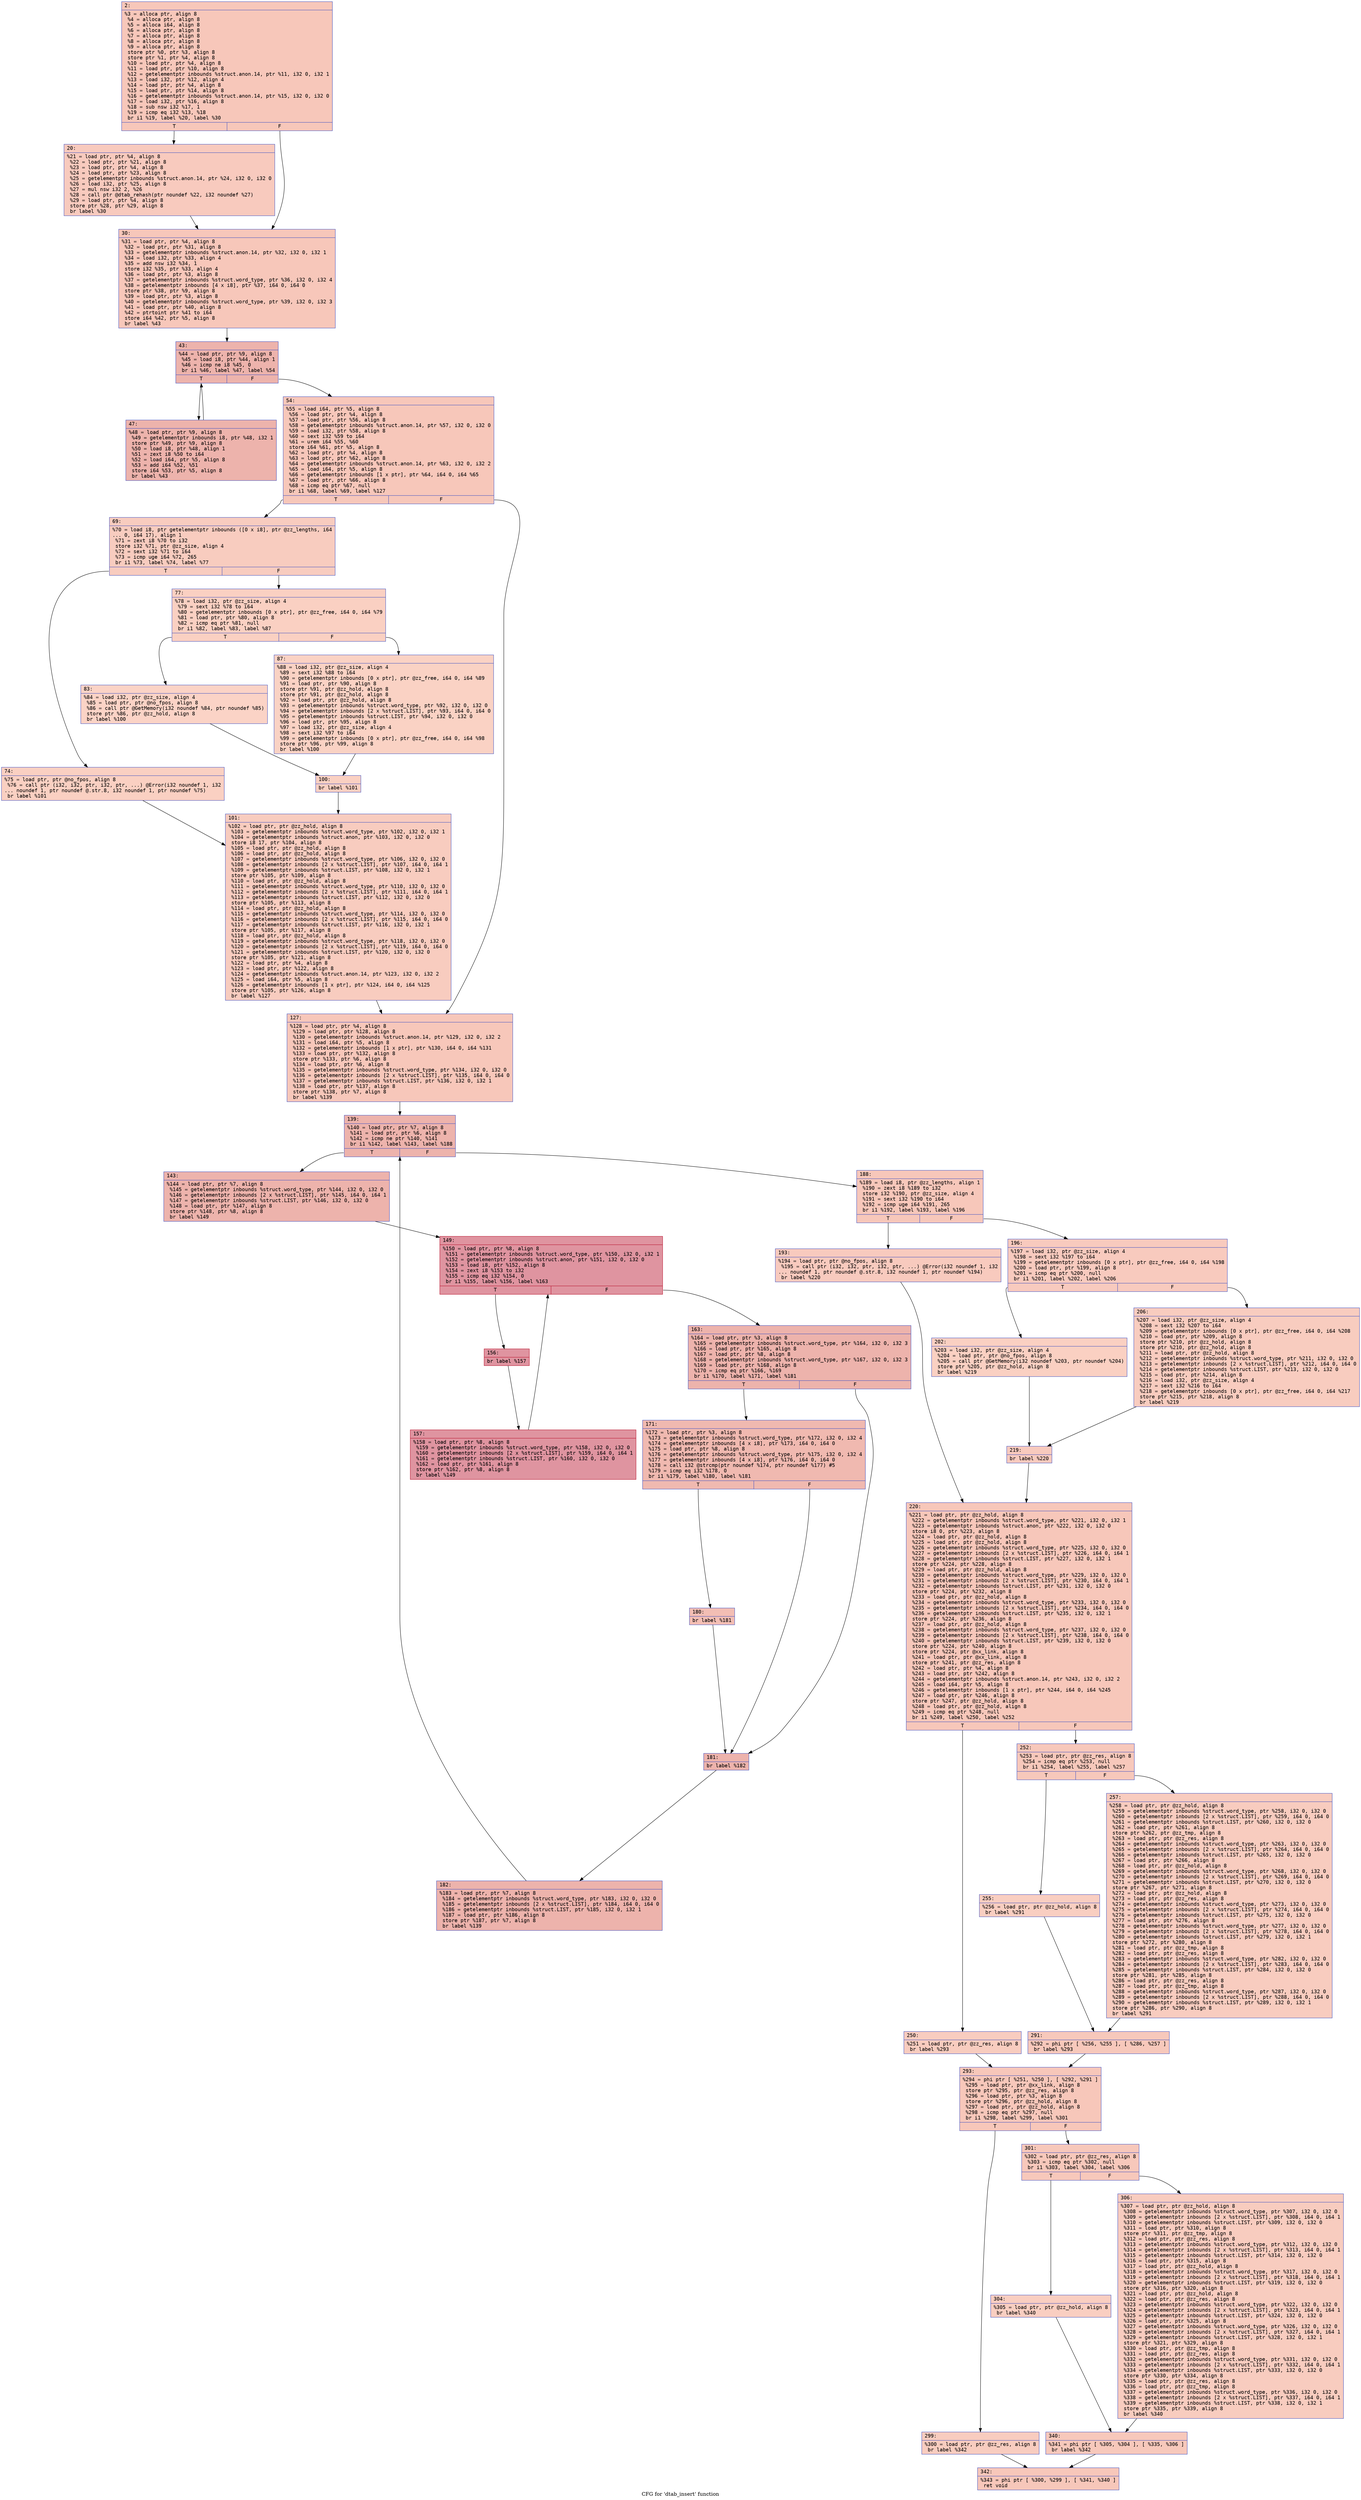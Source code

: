 digraph "CFG for 'dtab_insert' function" {
	label="CFG for 'dtab_insert' function";

	Node0x60000388e1c0 [shape=record,color="#3d50c3ff", style=filled, fillcolor="#ec7f6370" fontname="Courier",label="{2:\l|  %3 = alloca ptr, align 8\l  %4 = alloca ptr, align 8\l  %5 = alloca i64, align 8\l  %6 = alloca ptr, align 8\l  %7 = alloca ptr, align 8\l  %8 = alloca ptr, align 8\l  %9 = alloca ptr, align 8\l  store ptr %0, ptr %3, align 8\l  store ptr %1, ptr %4, align 8\l  %10 = load ptr, ptr %4, align 8\l  %11 = load ptr, ptr %10, align 8\l  %12 = getelementptr inbounds %struct.anon.14, ptr %11, i32 0, i32 1\l  %13 = load i32, ptr %12, align 4\l  %14 = load ptr, ptr %4, align 8\l  %15 = load ptr, ptr %14, align 8\l  %16 = getelementptr inbounds %struct.anon.14, ptr %15, i32 0, i32 0\l  %17 = load i32, ptr %16, align 8\l  %18 = sub nsw i32 %17, 1\l  %19 = icmp eq i32 %13, %18\l  br i1 %19, label %20, label %30\l|{<s0>T|<s1>F}}"];
	Node0x60000388e1c0:s0 -> Node0x60000388e210[tooltip="2 -> 20\nProbability 50.00%" ];
	Node0x60000388e1c0:s1 -> Node0x60000388e260[tooltip="2 -> 30\nProbability 50.00%" ];
	Node0x60000388e210 [shape=record,color="#3d50c3ff", style=filled, fillcolor="#ef886b70" fontname="Courier",label="{20:\l|  %21 = load ptr, ptr %4, align 8\l  %22 = load ptr, ptr %21, align 8\l  %23 = load ptr, ptr %4, align 8\l  %24 = load ptr, ptr %23, align 8\l  %25 = getelementptr inbounds %struct.anon.14, ptr %24, i32 0, i32 0\l  %26 = load i32, ptr %25, align 8\l  %27 = mul nsw i32 2, %26\l  %28 = call ptr @dtab_rehash(ptr noundef %22, i32 noundef %27)\l  %29 = load ptr, ptr %4, align 8\l  store ptr %28, ptr %29, align 8\l  br label %30\l}"];
	Node0x60000388e210 -> Node0x60000388e260[tooltip="20 -> 30\nProbability 100.00%" ];
	Node0x60000388e260 [shape=record,color="#3d50c3ff", style=filled, fillcolor="#ec7f6370" fontname="Courier",label="{30:\l|  %31 = load ptr, ptr %4, align 8\l  %32 = load ptr, ptr %31, align 8\l  %33 = getelementptr inbounds %struct.anon.14, ptr %32, i32 0, i32 1\l  %34 = load i32, ptr %33, align 4\l  %35 = add nsw i32 %34, 1\l  store i32 %35, ptr %33, align 4\l  %36 = load ptr, ptr %3, align 8\l  %37 = getelementptr inbounds %struct.word_type, ptr %36, i32 0, i32 4\l  %38 = getelementptr inbounds [4 x i8], ptr %37, i64 0, i64 0\l  store ptr %38, ptr %9, align 8\l  %39 = load ptr, ptr %3, align 8\l  %40 = getelementptr inbounds %struct.word_type, ptr %39, i32 0, i32 3\l  %41 = load ptr, ptr %40, align 8\l  %42 = ptrtoint ptr %41 to i64\l  store i64 %42, ptr %5, align 8\l  br label %43\l}"];
	Node0x60000388e260 -> Node0x60000388e2b0[tooltip="30 -> 43\nProbability 100.00%" ];
	Node0x60000388e2b0 [shape=record,color="#3d50c3ff", style=filled, fillcolor="#d6524470" fontname="Courier",label="{43:\l|  %44 = load ptr, ptr %9, align 8\l  %45 = load i8, ptr %44, align 1\l  %46 = icmp ne i8 %45, 0\l  br i1 %46, label %47, label %54\l|{<s0>T|<s1>F}}"];
	Node0x60000388e2b0:s0 -> Node0x60000388e300[tooltip="43 -> 47\nProbability 96.88%" ];
	Node0x60000388e2b0:s1 -> Node0x60000388e350[tooltip="43 -> 54\nProbability 3.12%" ];
	Node0x60000388e300 [shape=record,color="#3d50c3ff", style=filled, fillcolor="#d6524470" fontname="Courier",label="{47:\l|  %48 = load ptr, ptr %9, align 8\l  %49 = getelementptr inbounds i8, ptr %48, i32 1\l  store ptr %49, ptr %9, align 8\l  %50 = load i8, ptr %48, align 1\l  %51 = zext i8 %50 to i64\l  %52 = load i64, ptr %5, align 8\l  %53 = add i64 %52, %51\l  store i64 %53, ptr %5, align 8\l  br label %43\l}"];
	Node0x60000388e300 -> Node0x60000388e2b0[tooltip="47 -> 43\nProbability 100.00%" ];
	Node0x60000388e350 [shape=record,color="#3d50c3ff", style=filled, fillcolor="#ec7f6370" fontname="Courier",label="{54:\l|  %55 = load i64, ptr %5, align 8\l  %56 = load ptr, ptr %4, align 8\l  %57 = load ptr, ptr %56, align 8\l  %58 = getelementptr inbounds %struct.anon.14, ptr %57, i32 0, i32 0\l  %59 = load i32, ptr %58, align 8\l  %60 = sext i32 %59 to i64\l  %61 = urem i64 %55, %60\l  store i64 %61, ptr %5, align 8\l  %62 = load ptr, ptr %4, align 8\l  %63 = load ptr, ptr %62, align 8\l  %64 = getelementptr inbounds %struct.anon.14, ptr %63, i32 0, i32 2\l  %65 = load i64, ptr %5, align 8\l  %66 = getelementptr inbounds [1 x ptr], ptr %64, i64 0, i64 %65\l  %67 = load ptr, ptr %66, align 8\l  %68 = icmp eq ptr %67, null\l  br i1 %68, label %69, label %127\l|{<s0>T|<s1>F}}"];
	Node0x60000388e350:s0 -> Node0x60000388e3a0[tooltip="54 -> 69\nProbability 37.50%" ];
	Node0x60000388e350:s1 -> Node0x60000388e5d0[tooltip="54 -> 127\nProbability 62.50%" ];
	Node0x60000388e3a0 [shape=record,color="#3d50c3ff", style=filled, fillcolor="#f08b6e70" fontname="Courier",label="{69:\l|  %70 = load i8, ptr getelementptr inbounds ([0 x i8], ptr @zz_lengths, i64\l... 0, i64 17), align 1\l  %71 = zext i8 %70 to i32\l  store i32 %71, ptr @zz_size, align 4\l  %72 = sext i32 %71 to i64\l  %73 = icmp uge i64 %72, 265\l  br i1 %73, label %74, label %77\l|{<s0>T|<s1>F}}"];
	Node0x60000388e3a0:s0 -> Node0x60000388e3f0[tooltip="69 -> 74\nProbability 50.00%" ];
	Node0x60000388e3a0:s1 -> Node0x60000388e440[tooltip="69 -> 77\nProbability 50.00%" ];
	Node0x60000388e3f0 [shape=record,color="#3d50c3ff", style=filled, fillcolor="#f3947570" fontname="Courier",label="{74:\l|  %75 = load ptr, ptr @no_fpos, align 8\l  %76 = call ptr (i32, i32, ptr, i32, ptr, ...) @Error(i32 noundef 1, i32\l... noundef 1, ptr noundef @.str.8, i32 noundef 1, ptr noundef %75)\l  br label %101\l}"];
	Node0x60000388e3f0 -> Node0x60000388e580[tooltip="74 -> 101\nProbability 100.00%" ];
	Node0x60000388e440 [shape=record,color="#3d50c3ff", style=filled, fillcolor="#f3947570" fontname="Courier",label="{77:\l|  %78 = load i32, ptr @zz_size, align 4\l  %79 = sext i32 %78 to i64\l  %80 = getelementptr inbounds [0 x ptr], ptr @zz_free, i64 0, i64 %79\l  %81 = load ptr, ptr %80, align 8\l  %82 = icmp eq ptr %81, null\l  br i1 %82, label %83, label %87\l|{<s0>T|<s1>F}}"];
	Node0x60000388e440:s0 -> Node0x60000388e490[tooltip="77 -> 83\nProbability 37.50%" ];
	Node0x60000388e440:s1 -> Node0x60000388e4e0[tooltip="77 -> 87\nProbability 62.50%" ];
	Node0x60000388e490 [shape=record,color="#3d50c3ff", style=filled, fillcolor="#f59c7d70" fontname="Courier",label="{83:\l|  %84 = load i32, ptr @zz_size, align 4\l  %85 = load ptr, ptr @no_fpos, align 8\l  %86 = call ptr @GetMemory(i32 noundef %84, ptr noundef %85)\l  store ptr %86, ptr @zz_hold, align 8\l  br label %100\l}"];
	Node0x60000388e490 -> Node0x60000388e530[tooltip="83 -> 100\nProbability 100.00%" ];
	Node0x60000388e4e0 [shape=record,color="#3d50c3ff", style=filled, fillcolor="#f4987a70" fontname="Courier",label="{87:\l|  %88 = load i32, ptr @zz_size, align 4\l  %89 = sext i32 %88 to i64\l  %90 = getelementptr inbounds [0 x ptr], ptr @zz_free, i64 0, i64 %89\l  %91 = load ptr, ptr %90, align 8\l  store ptr %91, ptr @zz_hold, align 8\l  store ptr %91, ptr @zz_hold, align 8\l  %92 = load ptr, ptr @zz_hold, align 8\l  %93 = getelementptr inbounds %struct.word_type, ptr %92, i32 0, i32 0\l  %94 = getelementptr inbounds [2 x %struct.LIST], ptr %93, i64 0, i64 0\l  %95 = getelementptr inbounds %struct.LIST, ptr %94, i32 0, i32 0\l  %96 = load ptr, ptr %95, align 8\l  %97 = load i32, ptr @zz_size, align 4\l  %98 = sext i32 %97 to i64\l  %99 = getelementptr inbounds [0 x ptr], ptr @zz_free, i64 0, i64 %98\l  store ptr %96, ptr %99, align 8\l  br label %100\l}"];
	Node0x60000388e4e0 -> Node0x60000388e530[tooltip="87 -> 100\nProbability 100.00%" ];
	Node0x60000388e530 [shape=record,color="#3d50c3ff", style=filled, fillcolor="#f3947570" fontname="Courier",label="{100:\l|  br label %101\l}"];
	Node0x60000388e530 -> Node0x60000388e580[tooltip="100 -> 101\nProbability 100.00%" ];
	Node0x60000388e580 [shape=record,color="#3d50c3ff", style=filled, fillcolor="#f08b6e70" fontname="Courier",label="{101:\l|  %102 = load ptr, ptr @zz_hold, align 8\l  %103 = getelementptr inbounds %struct.word_type, ptr %102, i32 0, i32 1\l  %104 = getelementptr inbounds %struct.anon, ptr %103, i32 0, i32 0\l  store i8 17, ptr %104, align 8\l  %105 = load ptr, ptr @zz_hold, align 8\l  %106 = load ptr, ptr @zz_hold, align 8\l  %107 = getelementptr inbounds %struct.word_type, ptr %106, i32 0, i32 0\l  %108 = getelementptr inbounds [2 x %struct.LIST], ptr %107, i64 0, i64 1\l  %109 = getelementptr inbounds %struct.LIST, ptr %108, i32 0, i32 1\l  store ptr %105, ptr %109, align 8\l  %110 = load ptr, ptr @zz_hold, align 8\l  %111 = getelementptr inbounds %struct.word_type, ptr %110, i32 0, i32 0\l  %112 = getelementptr inbounds [2 x %struct.LIST], ptr %111, i64 0, i64 1\l  %113 = getelementptr inbounds %struct.LIST, ptr %112, i32 0, i32 0\l  store ptr %105, ptr %113, align 8\l  %114 = load ptr, ptr @zz_hold, align 8\l  %115 = getelementptr inbounds %struct.word_type, ptr %114, i32 0, i32 0\l  %116 = getelementptr inbounds [2 x %struct.LIST], ptr %115, i64 0, i64 0\l  %117 = getelementptr inbounds %struct.LIST, ptr %116, i32 0, i32 1\l  store ptr %105, ptr %117, align 8\l  %118 = load ptr, ptr @zz_hold, align 8\l  %119 = getelementptr inbounds %struct.word_type, ptr %118, i32 0, i32 0\l  %120 = getelementptr inbounds [2 x %struct.LIST], ptr %119, i64 0, i64 0\l  %121 = getelementptr inbounds %struct.LIST, ptr %120, i32 0, i32 0\l  store ptr %105, ptr %121, align 8\l  %122 = load ptr, ptr %4, align 8\l  %123 = load ptr, ptr %122, align 8\l  %124 = getelementptr inbounds %struct.anon.14, ptr %123, i32 0, i32 2\l  %125 = load i64, ptr %5, align 8\l  %126 = getelementptr inbounds [1 x ptr], ptr %124, i64 0, i64 %125\l  store ptr %105, ptr %126, align 8\l  br label %127\l}"];
	Node0x60000388e580 -> Node0x60000388e5d0[tooltip="101 -> 127\nProbability 100.00%" ];
	Node0x60000388e5d0 [shape=record,color="#3d50c3ff", style=filled, fillcolor="#ec7f6370" fontname="Courier",label="{127:\l|  %128 = load ptr, ptr %4, align 8\l  %129 = load ptr, ptr %128, align 8\l  %130 = getelementptr inbounds %struct.anon.14, ptr %129, i32 0, i32 2\l  %131 = load i64, ptr %5, align 8\l  %132 = getelementptr inbounds [1 x ptr], ptr %130, i64 0, i64 %131\l  %133 = load ptr, ptr %132, align 8\l  store ptr %133, ptr %6, align 8\l  %134 = load ptr, ptr %6, align 8\l  %135 = getelementptr inbounds %struct.word_type, ptr %134, i32 0, i32 0\l  %136 = getelementptr inbounds [2 x %struct.LIST], ptr %135, i64 0, i64 0\l  %137 = getelementptr inbounds %struct.LIST, ptr %136, i32 0, i32 1\l  %138 = load ptr, ptr %137, align 8\l  store ptr %138, ptr %7, align 8\l  br label %139\l}"];
	Node0x60000388e5d0 -> Node0x60000388e620[tooltip="127 -> 139\nProbability 100.00%" ];
	Node0x60000388e620 [shape=record,color="#3d50c3ff", style=filled, fillcolor="#d6524470" fontname="Courier",label="{139:\l|  %140 = load ptr, ptr %7, align 8\l  %141 = load ptr, ptr %6, align 8\l  %142 = icmp ne ptr %140, %141\l  br i1 %142, label %143, label %188\l|{<s0>T|<s1>F}}"];
	Node0x60000388e620:s0 -> Node0x60000388e670[tooltip="139 -> 143\nProbability 96.88%" ];
	Node0x60000388e620:s1 -> Node0x60000388e940[tooltip="139 -> 188\nProbability 3.12%" ];
	Node0x60000388e670 [shape=record,color="#3d50c3ff", style=filled, fillcolor="#d6524470" fontname="Courier",label="{143:\l|  %144 = load ptr, ptr %7, align 8\l  %145 = getelementptr inbounds %struct.word_type, ptr %144, i32 0, i32 0\l  %146 = getelementptr inbounds [2 x %struct.LIST], ptr %145, i64 0, i64 1\l  %147 = getelementptr inbounds %struct.LIST, ptr %146, i32 0, i32 0\l  %148 = load ptr, ptr %147, align 8\l  store ptr %148, ptr %8, align 8\l  br label %149\l}"];
	Node0x60000388e670 -> Node0x60000388e6c0[tooltip="143 -> 149\nProbability 100.00%" ];
	Node0x60000388e6c0 [shape=record,color="#b70d28ff", style=filled, fillcolor="#b70d2870" fontname="Courier",label="{149:\l|  %150 = load ptr, ptr %8, align 8\l  %151 = getelementptr inbounds %struct.word_type, ptr %150, i32 0, i32 1\l  %152 = getelementptr inbounds %struct.anon, ptr %151, i32 0, i32 0\l  %153 = load i8, ptr %152, align 8\l  %154 = zext i8 %153 to i32\l  %155 = icmp eq i32 %154, 0\l  br i1 %155, label %156, label %163\l|{<s0>T|<s1>F}}"];
	Node0x60000388e6c0:s0 -> Node0x60000388e710[tooltip="149 -> 156\nProbability 96.88%" ];
	Node0x60000388e6c0:s1 -> Node0x60000388e7b0[tooltip="149 -> 163\nProbability 3.12%" ];
	Node0x60000388e710 [shape=record,color="#b70d28ff", style=filled, fillcolor="#b70d2870" fontname="Courier",label="{156:\l|  br label %157\l}"];
	Node0x60000388e710 -> Node0x60000388e760[tooltip="156 -> 157\nProbability 100.00%" ];
	Node0x60000388e760 [shape=record,color="#b70d28ff", style=filled, fillcolor="#b70d2870" fontname="Courier",label="{157:\l|  %158 = load ptr, ptr %8, align 8\l  %159 = getelementptr inbounds %struct.word_type, ptr %158, i32 0, i32 0\l  %160 = getelementptr inbounds [2 x %struct.LIST], ptr %159, i64 0, i64 1\l  %161 = getelementptr inbounds %struct.LIST, ptr %160, i32 0, i32 0\l  %162 = load ptr, ptr %161, align 8\l  store ptr %162, ptr %8, align 8\l  br label %149\l}"];
	Node0x60000388e760 -> Node0x60000388e6c0[tooltip="157 -> 149\nProbability 100.00%" ];
	Node0x60000388e7b0 [shape=record,color="#3d50c3ff", style=filled, fillcolor="#d6524470" fontname="Courier",label="{163:\l|  %164 = load ptr, ptr %3, align 8\l  %165 = getelementptr inbounds %struct.word_type, ptr %164, i32 0, i32 3\l  %166 = load ptr, ptr %165, align 8\l  %167 = load ptr, ptr %8, align 8\l  %168 = getelementptr inbounds %struct.word_type, ptr %167, i32 0, i32 3\l  %169 = load ptr, ptr %168, align 8\l  %170 = icmp eq ptr %166, %169\l  br i1 %170, label %171, label %181\l|{<s0>T|<s1>F}}"];
	Node0x60000388e7b0:s0 -> Node0x60000388e800[tooltip="163 -> 171\nProbability 37.50%" ];
	Node0x60000388e7b0:s1 -> Node0x60000388e8a0[tooltip="163 -> 181\nProbability 62.50%" ];
	Node0x60000388e800 [shape=record,color="#3d50c3ff", style=filled, fillcolor="#de614d70" fontname="Courier",label="{171:\l|  %172 = load ptr, ptr %3, align 8\l  %173 = getelementptr inbounds %struct.word_type, ptr %172, i32 0, i32 4\l  %174 = getelementptr inbounds [4 x i8], ptr %173, i64 0, i64 0\l  %175 = load ptr, ptr %8, align 8\l  %176 = getelementptr inbounds %struct.word_type, ptr %175, i32 0, i32 4\l  %177 = getelementptr inbounds [4 x i8], ptr %176, i64 0, i64 0\l  %178 = call i32 @strcmp(ptr noundef %174, ptr noundef %177) #5\l  %179 = icmp eq i32 %178, 0\l  br i1 %179, label %180, label %181\l|{<s0>T|<s1>F}}"];
	Node0x60000388e800:s0 -> Node0x60000388e850[tooltip="171 -> 180\nProbability 37.50%" ];
	Node0x60000388e800:s1 -> Node0x60000388e8a0[tooltip="171 -> 181\nProbability 62.50%" ];
	Node0x60000388e850 [shape=record,color="#3d50c3ff", style=filled, fillcolor="#e36c5570" fontname="Courier",label="{180:\l|  br label %181\l}"];
	Node0x60000388e850 -> Node0x60000388e8a0[tooltip="180 -> 181\nProbability 100.00%" ];
	Node0x60000388e8a0 [shape=record,color="#3d50c3ff", style=filled, fillcolor="#d6524470" fontname="Courier",label="{181:\l|  br label %182\l}"];
	Node0x60000388e8a0 -> Node0x60000388e8f0[tooltip="181 -> 182\nProbability 100.00%" ];
	Node0x60000388e8f0 [shape=record,color="#3d50c3ff", style=filled, fillcolor="#d6524470" fontname="Courier",label="{182:\l|  %183 = load ptr, ptr %7, align 8\l  %184 = getelementptr inbounds %struct.word_type, ptr %183, i32 0, i32 0\l  %185 = getelementptr inbounds [2 x %struct.LIST], ptr %184, i64 0, i64 0\l  %186 = getelementptr inbounds %struct.LIST, ptr %185, i32 0, i32 1\l  %187 = load ptr, ptr %186, align 8\l  store ptr %187, ptr %7, align 8\l  br label %139\l}"];
	Node0x60000388e8f0 -> Node0x60000388e620[tooltip="182 -> 139\nProbability 100.00%" ];
	Node0x60000388e940 [shape=record,color="#3d50c3ff", style=filled, fillcolor="#ec7f6370" fontname="Courier",label="{188:\l|  %189 = load i8, ptr @zz_lengths, align 1\l  %190 = zext i8 %189 to i32\l  store i32 %190, ptr @zz_size, align 4\l  %191 = sext i32 %190 to i64\l  %192 = icmp uge i64 %191, 265\l  br i1 %192, label %193, label %196\l|{<s0>T|<s1>F}}"];
	Node0x60000388e940:s0 -> Node0x60000388e990[tooltip="188 -> 193\nProbability 50.00%" ];
	Node0x60000388e940:s1 -> Node0x60000388e9e0[tooltip="188 -> 196\nProbability 50.00%" ];
	Node0x60000388e990 [shape=record,color="#3d50c3ff", style=filled, fillcolor="#ef886b70" fontname="Courier",label="{193:\l|  %194 = load ptr, ptr @no_fpos, align 8\l  %195 = call ptr (i32, i32, ptr, i32, ptr, ...) @Error(i32 noundef 1, i32\l... noundef 1, ptr noundef @.str.8, i32 noundef 1, ptr noundef %194)\l  br label %220\l}"];
	Node0x60000388e990 -> Node0x60000388eb20[tooltip="193 -> 220\nProbability 100.00%" ];
	Node0x60000388e9e0 [shape=record,color="#3d50c3ff", style=filled, fillcolor="#ef886b70" fontname="Courier",label="{196:\l|  %197 = load i32, ptr @zz_size, align 4\l  %198 = sext i32 %197 to i64\l  %199 = getelementptr inbounds [0 x ptr], ptr @zz_free, i64 0, i64 %198\l  %200 = load ptr, ptr %199, align 8\l  %201 = icmp eq ptr %200, null\l  br i1 %201, label %202, label %206\l|{<s0>T|<s1>F}}"];
	Node0x60000388e9e0:s0 -> Node0x60000388ea30[tooltip="196 -> 202\nProbability 37.50%" ];
	Node0x60000388e9e0:s1 -> Node0x60000388ea80[tooltip="196 -> 206\nProbability 62.50%" ];
	Node0x60000388ea30 [shape=record,color="#3d50c3ff", style=filled, fillcolor="#f3947570" fontname="Courier",label="{202:\l|  %203 = load i32, ptr @zz_size, align 4\l  %204 = load ptr, ptr @no_fpos, align 8\l  %205 = call ptr @GetMemory(i32 noundef %203, ptr noundef %204)\l  store ptr %205, ptr @zz_hold, align 8\l  br label %219\l}"];
	Node0x60000388ea30 -> Node0x60000388ead0[tooltip="202 -> 219\nProbability 100.00%" ];
	Node0x60000388ea80 [shape=record,color="#3d50c3ff", style=filled, fillcolor="#f08b6e70" fontname="Courier",label="{206:\l|  %207 = load i32, ptr @zz_size, align 4\l  %208 = sext i32 %207 to i64\l  %209 = getelementptr inbounds [0 x ptr], ptr @zz_free, i64 0, i64 %208\l  %210 = load ptr, ptr %209, align 8\l  store ptr %210, ptr @zz_hold, align 8\l  store ptr %210, ptr @zz_hold, align 8\l  %211 = load ptr, ptr @zz_hold, align 8\l  %212 = getelementptr inbounds %struct.word_type, ptr %211, i32 0, i32 0\l  %213 = getelementptr inbounds [2 x %struct.LIST], ptr %212, i64 0, i64 0\l  %214 = getelementptr inbounds %struct.LIST, ptr %213, i32 0, i32 0\l  %215 = load ptr, ptr %214, align 8\l  %216 = load i32, ptr @zz_size, align 4\l  %217 = sext i32 %216 to i64\l  %218 = getelementptr inbounds [0 x ptr], ptr @zz_free, i64 0, i64 %217\l  store ptr %215, ptr %218, align 8\l  br label %219\l}"];
	Node0x60000388ea80 -> Node0x60000388ead0[tooltip="206 -> 219\nProbability 100.00%" ];
	Node0x60000388ead0 [shape=record,color="#3d50c3ff", style=filled, fillcolor="#ef886b70" fontname="Courier",label="{219:\l|  br label %220\l}"];
	Node0x60000388ead0 -> Node0x60000388eb20[tooltip="219 -> 220\nProbability 100.00%" ];
	Node0x60000388eb20 [shape=record,color="#3d50c3ff", style=filled, fillcolor="#ec7f6370" fontname="Courier",label="{220:\l|  %221 = load ptr, ptr @zz_hold, align 8\l  %222 = getelementptr inbounds %struct.word_type, ptr %221, i32 0, i32 1\l  %223 = getelementptr inbounds %struct.anon, ptr %222, i32 0, i32 0\l  store i8 0, ptr %223, align 8\l  %224 = load ptr, ptr @zz_hold, align 8\l  %225 = load ptr, ptr @zz_hold, align 8\l  %226 = getelementptr inbounds %struct.word_type, ptr %225, i32 0, i32 0\l  %227 = getelementptr inbounds [2 x %struct.LIST], ptr %226, i64 0, i64 1\l  %228 = getelementptr inbounds %struct.LIST, ptr %227, i32 0, i32 1\l  store ptr %224, ptr %228, align 8\l  %229 = load ptr, ptr @zz_hold, align 8\l  %230 = getelementptr inbounds %struct.word_type, ptr %229, i32 0, i32 0\l  %231 = getelementptr inbounds [2 x %struct.LIST], ptr %230, i64 0, i64 1\l  %232 = getelementptr inbounds %struct.LIST, ptr %231, i32 0, i32 0\l  store ptr %224, ptr %232, align 8\l  %233 = load ptr, ptr @zz_hold, align 8\l  %234 = getelementptr inbounds %struct.word_type, ptr %233, i32 0, i32 0\l  %235 = getelementptr inbounds [2 x %struct.LIST], ptr %234, i64 0, i64 0\l  %236 = getelementptr inbounds %struct.LIST, ptr %235, i32 0, i32 1\l  store ptr %224, ptr %236, align 8\l  %237 = load ptr, ptr @zz_hold, align 8\l  %238 = getelementptr inbounds %struct.word_type, ptr %237, i32 0, i32 0\l  %239 = getelementptr inbounds [2 x %struct.LIST], ptr %238, i64 0, i64 0\l  %240 = getelementptr inbounds %struct.LIST, ptr %239, i32 0, i32 0\l  store ptr %224, ptr %240, align 8\l  store ptr %224, ptr @xx_link, align 8\l  %241 = load ptr, ptr @xx_link, align 8\l  store ptr %241, ptr @zz_res, align 8\l  %242 = load ptr, ptr %4, align 8\l  %243 = load ptr, ptr %242, align 8\l  %244 = getelementptr inbounds %struct.anon.14, ptr %243, i32 0, i32 2\l  %245 = load i64, ptr %5, align 8\l  %246 = getelementptr inbounds [1 x ptr], ptr %244, i64 0, i64 %245\l  %247 = load ptr, ptr %246, align 8\l  store ptr %247, ptr @zz_hold, align 8\l  %248 = load ptr, ptr @zz_hold, align 8\l  %249 = icmp eq ptr %248, null\l  br i1 %249, label %250, label %252\l|{<s0>T|<s1>F}}"];
	Node0x60000388eb20:s0 -> Node0x60000388eb70[tooltip="220 -> 250\nProbability 37.50%" ];
	Node0x60000388eb20:s1 -> Node0x60000388ebc0[tooltip="220 -> 252\nProbability 62.50%" ];
	Node0x60000388eb70 [shape=record,color="#3d50c3ff", style=filled, fillcolor="#f08b6e70" fontname="Courier",label="{250:\l|  %251 = load ptr, ptr @zz_res, align 8\l  br label %293\l}"];
	Node0x60000388eb70 -> Node0x60000388ed00[tooltip="250 -> 293\nProbability 100.00%" ];
	Node0x60000388ebc0 [shape=record,color="#3d50c3ff", style=filled, fillcolor="#ed836670" fontname="Courier",label="{252:\l|  %253 = load ptr, ptr @zz_res, align 8\l  %254 = icmp eq ptr %253, null\l  br i1 %254, label %255, label %257\l|{<s0>T|<s1>F}}"];
	Node0x60000388ebc0:s0 -> Node0x60000388ec10[tooltip="252 -> 255\nProbability 37.50%" ];
	Node0x60000388ebc0:s1 -> Node0x60000388ec60[tooltip="252 -> 257\nProbability 62.50%" ];
	Node0x60000388ec10 [shape=record,color="#3d50c3ff", style=filled, fillcolor="#f2907270" fontname="Courier",label="{255:\l|  %256 = load ptr, ptr @zz_hold, align 8\l  br label %291\l}"];
	Node0x60000388ec10 -> Node0x60000388ecb0[tooltip="255 -> 291\nProbability 100.00%" ];
	Node0x60000388ec60 [shape=record,color="#3d50c3ff", style=filled, fillcolor="#f08b6e70" fontname="Courier",label="{257:\l|  %258 = load ptr, ptr @zz_hold, align 8\l  %259 = getelementptr inbounds %struct.word_type, ptr %258, i32 0, i32 0\l  %260 = getelementptr inbounds [2 x %struct.LIST], ptr %259, i64 0, i64 0\l  %261 = getelementptr inbounds %struct.LIST, ptr %260, i32 0, i32 0\l  %262 = load ptr, ptr %261, align 8\l  store ptr %262, ptr @zz_tmp, align 8\l  %263 = load ptr, ptr @zz_res, align 8\l  %264 = getelementptr inbounds %struct.word_type, ptr %263, i32 0, i32 0\l  %265 = getelementptr inbounds [2 x %struct.LIST], ptr %264, i64 0, i64 0\l  %266 = getelementptr inbounds %struct.LIST, ptr %265, i32 0, i32 0\l  %267 = load ptr, ptr %266, align 8\l  %268 = load ptr, ptr @zz_hold, align 8\l  %269 = getelementptr inbounds %struct.word_type, ptr %268, i32 0, i32 0\l  %270 = getelementptr inbounds [2 x %struct.LIST], ptr %269, i64 0, i64 0\l  %271 = getelementptr inbounds %struct.LIST, ptr %270, i32 0, i32 0\l  store ptr %267, ptr %271, align 8\l  %272 = load ptr, ptr @zz_hold, align 8\l  %273 = load ptr, ptr @zz_res, align 8\l  %274 = getelementptr inbounds %struct.word_type, ptr %273, i32 0, i32 0\l  %275 = getelementptr inbounds [2 x %struct.LIST], ptr %274, i64 0, i64 0\l  %276 = getelementptr inbounds %struct.LIST, ptr %275, i32 0, i32 0\l  %277 = load ptr, ptr %276, align 8\l  %278 = getelementptr inbounds %struct.word_type, ptr %277, i32 0, i32 0\l  %279 = getelementptr inbounds [2 x %struct.LIST], ptr %278, i64 0, i64 0\l  %280 = getelementptr inbounds %struct.LIST, ptr %279, i32 0, i32 1\l  store ptr %272, ptr %280, align 8\l  %281 = load ptr, ptr @zz_tmp, align 8\l  %282 = load ptr, ptr @zz_res, align 8\l  %283 = getelementptr inbounds %struct.word_type, ptr %282, i32 0, i32 0\l  %284 = getelementptr inbounds [2 x %struct.LIST], ptr %283, i64 0, i64 0\l  %285 = getelementptr inbounds %struct.LIST, ptr %284, i32 0, i32 0\l  store ptr %281, ptr %285, align 8\l  %286 = load ptr, ptr @zz_res, align 8\l  %287 = load ptr, ptr @zz_tmp, align 8\l  %288 = getelementptr inbounds %struct.word_type, ptr %287, i32 0, i32 0\l  %289 = getelementptr inbounds [2 x %struct.LIST], ptr %288, i64 0, i64 0\l  %290 = getelementptr inbounds %struct.LIST, ptr %289, i32 0, i32 1\l  store ptr %286, ptr %290, align 8\l  br label %291\l}"];
	Node0x60000388ec60 -> Node0x60000388ecb0[tooltip="257 -> 291\nProbability 100.00%" ];
	Node0x60000388ecb0 [shape=record,color="#3d50c3ff", style=filled, fillcolor="#ed836670" fontname="Courier",label="{291:\l|  %292 = phi ptr [ %256, %255 ], [ %286, %257 ]\l  br label %293\l}"];
	Node0x60000388ecb0 -> Node0x60000388ed00[tooltip="291 -> 293\nProbability 100.00%" ];
	Node0x60000388ed00 [shape=record,color="#3d50c3ff", style=filled, fillcolor="#ec7f6370" fontname="Courier",label="{293:\l|  %294 = phi ptr [ %251, %250 ], [ %292, %291 ]\l  %295 = load ptr, ptr @xx_link, align 8\l  store ptr %295, ptr @zz_res, align 8\l  %296 = load ptr, ptr %3, align 8\l  store ptr %296, ptr @zz_hold, align 8\l  %297 = load ptr, ptr @zz_hold, align 8\l  %298 = icmp eq ptr %297, null\l  br i1 %298, label %299, label %301\l|{<s0>T|<s1>F}}"];
	Node0x60000388ed00:s0 -> Node0x60000388ed50[tooltip="293 -> 299\nProbability 37.50%" ];
	Node0x60000388ed00:s1 -> Node0x60000388eda0[tooltip="293 -> 301\nProbability 62.50%" ];
	Node0x60000388ed50 [shape=record,color="#3d50c3ff", style=filled, fillcolor="#f08b6e70" fontname="Courier",label="{299:\l|  %300 = load ptr, ptr @zz_res, align 8\l  br label %342\l}"];
	Node0x60000388ed50 -> Node0x60000388eee0[tooltip="299 -> 342\nProbability 100.00%" ];
	Node0x60000388eda0 [shape=record,color="#3d50c3ff", style=filled, fillcolor="#ed836670" fontname="Courier",label="{301:\l|  %302 = load ptr, ptr @zz_res, align 8\l  %303 = icmp eq ptr %302, null\l  br i1 %303, label %304, label %306\l|{<s0>T|<s1>F}}"];
	Node0x60000388eda0:s0 -> Node0x60000388edf0[tooltip="301 -> 304\nProbability 37.50%" ];
	Node0x60000388eda0:s1 -> Node0x60000388ee40[tooltip="301 -> 306\nProbability 62.50%" ];
	Node0x60000388edf0 [shape=record,color="#3d50c3ff", style=filled, fillcolor="#f2907270" fontname="Courier",label="{304:\l|  %305 = load ptr, ptr @zz_hold, align 8\l  br label %340\l}"];
	Node0x60000388edf0 -> Node0x60000388ee90[tooltip="304 -> 340\nProbability 100.00%" ];
	Node0x60000388ee40 [shape=record,color="#3d50c3ff", style=filled, fillcolor="#f08b6e70" fontname="Courier",label="{306:\l|  %307 = load ptr, ptr @zz_hold, align 8\l  %308 = getelementptr inbounds %struct.word_type, ptr %307, i32 0, i32 0\l  %309 = getelementptr inbounds [2 x %struct.LIST], ptr %308, i64 0, i64 1\l  %310 = getelementptr inbounds %struct.LIST, ptr %309, i32 0, i32 0\l  %311 = load ptr, ptr %310, align 8\l  store ptr %311, ptr @zz_tmp, align 8\l  %312 = load ptr, ptr @zz_res, align 8\l  %313 = getelementptr inbounds %struct.word_type, ptr %312, i32 0, i32 0\l  %314 = getelementptr inbounds [2 x %struct.LIST], ptr %313, i64 0, i64 1\l  %315 = getelementptr inbounds %struct.LIST, ptr %314, i32 0, i32 0\l  %316 = load ptr, ptr %315, align 8\l  %317 = load ptr, ptr @zz_hold, align 8\l  %318 = getelementptr inbounds %struct.word_type, ptr %317, i32 0, i32 0\l  %319 = getelementptr inbounds [2 x %struct.LIST], ptr %318, i64 0, i64 1\l  %320 = getelementptr inbounds %struct.LIST, ptr %319, i32 0, i32 0\l  store ptr %316, ptr %320, align 8\l  %321 = load ptr, ptr @zz_hold, align 8\l  %322 = load ptr, ptr @zz_res, align 8\l  %323 = getelementptr inbounds %struct.word_type, ptr %322, i32 0, i32 0\l  %324 = getelementptr inbounds [2 x %struct.LIST], ptr %323, i64 0, i64 1\l  %325 = getelementptr inbounds %struct.LIST, ptr %324, i32 0, i32 0\l  %326 = load ptr, ptr %325, align 8\l  %327 = getelementptr inbounds %struct.word_type, ptr %326, i32 0, i32 0\l  %328 = getelementptr inbounds [2 x %struct.LIST], ptr %327, i64 0, i64 1\l  %329 = getelementptr inbounds %struct.LIST, ptr %328, i32 0, i32 1\l  store ptr %321, ptr %329, align 8\l  %330 = load ptr, ptr @zz_tmp, align 8\l  %331 = load ptr, ptr @zz_res, align 8\l  %332 = getelementptr inbounds %struct.word_type, ptr %331, i32 0, i32 0\l  %333 = getelementptr inbounds [2 x %struct.LIST], ptr %332, i64 0, i64 1\l  %334 = getelementptr inbounds %struct.LIST, ptr %333, i32 0, i32 0\l  store ptr %330, ptr %334, align 8\l  %335 = load ptr, ptr @zz_res, align 8\l  %336 = load ptr, ptr @zz_tmp, align 8\l  %337 = getelementptr inbounds %struct.word_type, ptr %336, i32 0, i32 0\l  %338 = getelementptr inbounds [2 x %struct.LIST], ptr %337, i64 0, i64 1\l  %339 = getelementptr inbounds %struct.LIST, ptr %338, i32 0, i32 1\l  store ptr %335, ptr %339, align 8\l  br label %340\l}"];
	Node0x60000388ee40 -> Node0x60000388ee90[tooltip="306 -> 340\nProbability 100.00%" ];
	Node0x60000388ee90 [shape=record,color="#3d50c3ff", style=filled, fillcolor="#ed836670" fontname="Courier",label="{340:\l|  %341 = phi ptr [ %305, %304 ], [ %335, %306 ]\l  br label %342\l}"];
	Node0x60000388ee90 -> Node0x60000388eee0[tooltip="340 -> 342\nProbability 100.00%" ];
	Node0x60000388eee0 [shape=record,color="#3d50c3ff", style=filled, fillcolor="#ec7f6370" fontname="Courier",label="{342:\l|  %343 = phi ptr [ %300, %299 ], [ %341, %340 ]\l  ret void\l}"];
}
